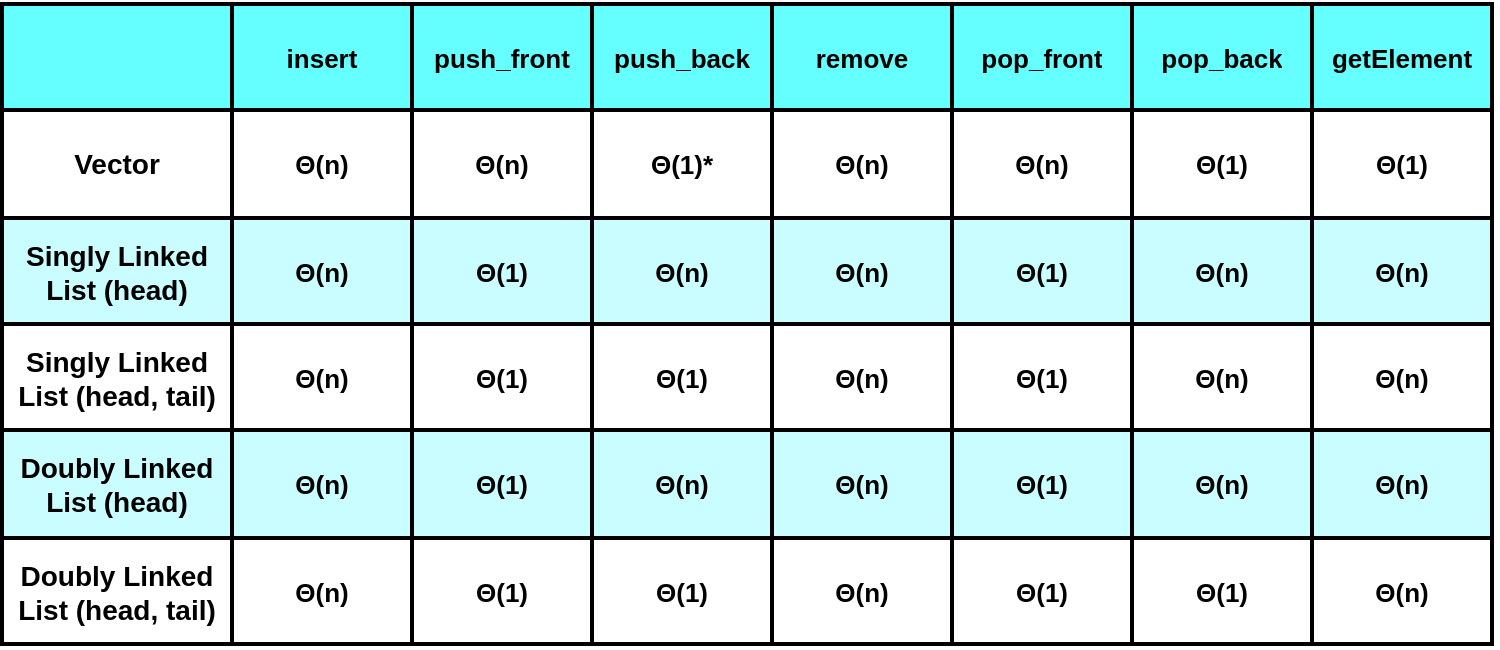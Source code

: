 <mxfile>
    <diagram id="EQwPjUYLHKWZq_4sfKHj" name="Page-1">
        <mxGraphModel dx="743" dy="642" grid="1" gridSize="10" guides="1" tooltips="1" connect="1" arrows="1" fold="1" page="1" pageScale="1" pageWidth="850" pageHeight="1100" background="#ffffff" math="0" shadow="0">
            <root>
                <mxCell id="0"/>
                <mxCell id="1" parent="0"/>
                <mxCell id="19" value="" style="shape=table;html=1;whiteSpace=wrap;startSize=0;container=1;collapsible=0;childLayout=tableLayout;strokeColor=#000000;strokeWidth=2;fillColor=#FFFFFF;fontColor=#000000;fontSize=13;fontStyle=1;verticalAlign=middle;" parent="1" vertex="1">
                    <mxGeometry x="405" y="40" width="270" height="160" as="geometry"/>
                </mxCell>
                <mxCell id="20" value="" style="shape=tableRow;horizontal=0;startSize=0;swimlaneHead=0;swimlaneBody=0;top=0;left=0;bottom=0;right=0;collapsible=0;dropTarget=0;fillColor=none;points=[[0,0.5],[1,0.5]];portConstraint=eastwest;strokeColor=#000000;strokeWidth=2;fontColor=#000000;fontSize=13;fontStyle=1;verticalAlign=middle;" parent="19" vertex="1">
                    <mxGeometry width="270" height="53" as="geometry"/>
                </mxCell>
                <mxCell id="21" value="remove" style="shape=partialRectangle;html=1;whiteSpace=wrap;connectable=0;fillColor=#66FFFF;top=0;left=0;bottom=0;right=0;overflow=hidden;strokeColor=#66FFFF;strokeWidth=2;fontColor=#000000;fontSize=13;fontStyle=1;verticalAlign=middle;" parent="20" vertex="1">
                    <mxGeometry width="90" height="53" as="geometry">
                        <mxRectangle width="90" height="53" as="alternateBounds"/>
                    </mxGeometry>
                </mxCell>
                <mxCell id="22" value="pop_front" style="shape=partialRectangle;html=1;whiteSpace=wrap;connectable=0;fillColor=#66FFFF;top=0;left=0;bottom=0;right=0;overflow=hidden;strokeColor=#000000;strokeWidth=2;fontColor=#000000;fontSize=13;fontStyle=1;verticalAlign=middle;" parent="20" vertex="1">
                    <mxGeometry x="90" width="90" height="53" as="geometry">
                        <mxRectangle width="90" height="53" as="alternateBounds"/>
                    </mxGeometry>
                </mxCell>
                <mxCell id="23" value="pop_back" style="shape=partialRectangle;html=1;whiteSpace=wrap;connectable=0;fillColor=#66FFFF;top=0;left=0;bottom=0;right=0;overflow=hidden;strokeColor=#000000;strokeWidth=3;fontColor=#000000;fontSize=13;fontStyle=1;verticalAlign=middle;fillStyle=auto;perimeterSpacing=1;labelBorderColor=none;" parent="20" vertex="1">
                    <mxGeometry x="180" width="90" height="53" as="geometry">
                        <mxRectangle width="90" height="53" as="alternateBounds"/>
                    </mxGeometry>
                </mxCell>
                <mxCell id="24" value="" style="shape=tableRow;horizontal=0;startSize=0;swimlaneHead=0;swimlaneBody=0;top=0;left=0;bottom=0;right=0;collapsible=0;dropTarget=0;fillColor=none;points=[[0,0.5],[1,0.5]];portConstraint=eastwest;strokeColor=#000000;strokeWidth=2;fontColor=#000000;fontSize=13;fontStyle=1;verticalAlign=middle;" parent="19" vertex="1">
                    <mxGeometry y="53" width="270" height="54" as="geometry"/>
                </mxCell>
                <mxCell id="25" value="Θ(n)" style="shape=partialRectangle;html=1;whiteSpace=wrap;connectable=0;fillColor=none;top=0;left=0;bottom=0;right=0;overflow=hidden;strokeColor=#000000;strokeWidth=2;fontColor=#000000;fontSize=13;fontStyle=1;verticalAlign=middle;" parent="24" vertex="1">
                    <mxGeometry width="90" height="54" as="geometry">
                        <mxRectangle width="90" height="54" as="alternateBounds"/>
                    </mxGeometry>
                </mxCell>
                <mxCell id="26" value="Θ(n)" style="shape=partialRectangle;html=1;whiteSpace=wrap;connectable=0;fillColor=none;top=0;left=0;bottom=0;right=0;overflow=hidden;strokeColor=#000000;strokeWidth=2;fontColor=#000000;fontSize=13;fontStyle=1;verticalAlign=middle;" parent="24" vertex="1">
                    <mxGeometry x="90" width="90" height="54" as="geometry">
                        <mxRectangle width="90" height="54" as="alternateBounds"/>
                    </mxGeometry>
                </mxCell>
                <mxCell id="27" value="Θ(1)" style="shape=partialRectangle;html=1;whiteSpace=wrap;connectable=0;fillColor=none;top=0;left=0;bottom=0;right=0;overflow=hidden;strokeColor=#000000;strokeWidth=2;fontColor=#000000;fontSize=13;fontStyle=1;verticalAlign=middle;" parent="24" vertex="1">
                    <mxGeometry x="180" width="90" height="54" as="geometry">
                        <mxRectangle width="90" height="54" as="alternateBounds"/>
                    </mxGeometry>
                </mxCell>
                <mxCell id="28" value="" style="shape=tableRow;horizontal=0;startSize=0;swimlaneHead=0;swimlaneBody=0;top=0;left=0;bottom=0;right=0;collapsible=0;dropTarget=0;fillColor=none;points=[[0,0.5],[1,0.5]];portConstraint=eastwest;strokeColor=#000000;strokeWidth=2;fontColor=#000000;fontSize=13;fontStyle=1;verticalAlign=middle;" parent="19" vertex="1">
                    <mxGeometry y="107" width="270" height="53" as="geometry"/>
                </mxCell>
                <mxCell id="29" value="Θ(n)" style="shape=partialRectangle;html=1;whiteSpace=wrap;connectable=0;fillColor=#C9FDFF;top=0;left=0;bottom=0;right=0;overflow=hidden;strokeColor=#000000;strokeWidth=2;fontColor=#000000;fontSize=13;fontStyle=1;verticalAlign=middle;" parent="28" vertex="1">
                    <mxGeometry width="90" height="53" as="geometry">
                        <mxRectangle width="90" height="53" as="alternateBounds"/>
                    </mxGeometry>
                </mxCell>
                <mxCell id="30" value="Θ(1)" style="shape=partialRectangle;html=1;whiteSpace=wrap;connectable=0;fillColor=#C9FDFF;top=0;left=0;bottom=0;right=0;overflow=hidden;strokeColor=#000000;strokeWidth=2;fontColor=#000000;fontSize=13;fontStyle=1;verticalAlign=middle;" parent="28" vertex="1">
                    <mxGeometry x="90" width="90" height="53" as="geometry">
                        <mxRectangle width="90" height="53" as="alternateBounds"/>
                    </mxGeometry>
                </mxCell>
                <mxCell id="31" value="Θ(n)" style="shape=partialRectangle;html=1;whiteSpace=wrap;connectable=0;fillColor=#C9FDFF;top=0;left=0;bottom=0;right=0;overflow=hidden;pointerEvents=1;strokeColor=#000000;strokeWidth=2;fontColor=#000000;fontSize=13;fontStyle=1;verticalAlign=middle;" parent="28" vertex="1">
                    <mxGeometry x="180" width="90" height="53" as="geometry">
                        <mxRectangle width="90" height="53" as="alternateBounds"/>
                    </mxGeometry>
                </mxCell>
                <mxCell id="35" value="getElement" style="rounded=0;whiteSpace=wrap;html=1;strokeColor=#000000;strokeWidth=2;fillColor=#66FFFF;fontColor=#000000;fontSize=13;fontStyle=1;verticalAlign=middle;" parent="1" vertex="1">
                    <mxGeometry x="675" y="40" width="90" height="53" as="geometry"/>
                </mxCell>
                <mxCell id="36" value="Θ(1)" style="rounded=0;whiteSpace=wrap;html=1;strokeColor=#000000;strokeWidth=2;fillColor=#FFFFFF;fontColor=#000000;fontSize=13;fontStyle=1;verticalAlign=middle;" parent="1" vertex="1">
                    <mxGeometry x="675" y="93" width="90" height="54" as="geometry"/>
                </mxCell>
                <mxCell id="37" value="Θ(n)" style="rounded=0;whiteSpace=wrap;html=1;strokeColor=#000000;strokeWidth=2;fillColor=#C9FDFF;fontColor=#000000;fontSize=13;fontStyle=1;verticalAlign=middle;" parent="1" vertex="1">
                    <mxGeometry x="675" y="147" width="90" height="53" as="geometry"/>
                </mxCell>
                <mxCell id="39" value="" style="shape=table;html=1;whiteSpace=wrap;startSize=0;container=1;collapsible=0;childLayout=tableLayout;strokeColor=#000000;strokeWidth=2;fillColor=#FFFFFF;fontColor=#000000;fontSize=13;fontStyle=1;verticalAlign=middle;" parent="1" vertex="1">
                    <mxGeometry x="135" y="40" width="270" height="160" as="geometry"/>
                </mxCell>
                <mxCell id="40" value="" style="shape=tableRow;horizontal=0;startSize=0;swimlaneHead=0;swimlaneBody=0;top=0;left=0;bottom=0;right=0;collapsible=0;dropTarget=0;fillColor=none;points=[[0,0.5],[1,0.5]];portConstraint=eastwest;strokeColor=#000000;strokeWidth=2;fontColor=#000000;fontSize=13;fontStyle=1;verticalAlign=middle;" parent="39" vertex="1">
                    <mxGeometry width="270" height="53" as="geometry"/>
                </mxCell>
                <mxCell id="41" value="insert" style="shape=partialRectangle;html=1;whiteSpace=wrap;connectable=0;fillColor=#66FFFF;top=0;left=0;bottom=0;right=0;overflow=hidden;strokeColor=#000000;strokeWidth=2;fontColor=#000000;fontSize=13;fontStyle=1;verticalAlign=middle;" parent="40" vertex="1">
                    <mxGeometry width="90" height="53" as="geometry">
                        <mxRectangle width="90" height="53" as="alternateBounds"/>
                    </mxGeometry>
                </mxCell>
                <mxCell id="42" value="push_front" style="shape=partialRectangle;html=1;whiteSpace=wrap;connectable=0;fillColor=#66FFFF;top=0;left=0;bottom=0;right=0;overflow=hidden;strokeColor=#000000;strokeWidth=2;fontColor=#000000;fontSize=13;fontStyle=1;verticalAlign=middle;" parent="40" vertex="1">
                    <mxGeometry x="90" width="90" height="53" as="geometry">
                        <mxRectangle width="90" height="53" as="alternateBounds"/>
                    </mxGeometry>
                </mxCell>
                <mxCell id="43" value="push_back" style="shape=partialRectangle;html=1;whiteSpace=wrap;connectable=0;fillColor=#66FFFF;top=0;left=0;bottom=0;right=0;overflow=hidden;strokeColor=#000000;strokeWidth=2;fontColor=#000000;fontSize=13;fontStyle=1;verticalAlign=middle;" parent="40" vertex="1">
                    <mxGeometry x="180" width="90" height="53" as="geometry">
                        <mxRectangle width="90" height="53" as="alternateBounds"/>
                    </mxGeometry>
                </mxCell>
                <mxCell id="44" value="" style="shape=tableRow;horizontal=0;startSize=0;swimlaneHead=0;swimlaneBody=0;top=0;left=0;bottom=0;right=0;collapsible=0;dropTarget=0;fillColor=none;points=[[0,0.5],[1,0.5]];portConstraint=eastwest;strokeColor=#000000;strokeWidth=2;fontColor=#000000;fontSize=13;fontStyle=1;verticalAlign=middle;" parent="39" vertex="1">
                    <mxGeometry y="53" width="270" height="54" as="geometry"/>
                </mxCell>
                <mxCell id="45" value="Θ(n)" style="shape=partialRectangle;html=1;whiteSpace=wrap;connectable=0;fillColor=none;top=0;left=0;bottom=0;right=0;overflow=hidden;strokeColor=#000000;strokeWidth=2;fontColor=#000000;fontSize=13;fontStyle=1;verticalAlign=middle;" parent="44" vertex="1">
                    <mxGeometry width="90" height="54" as="geometry">
                        <mxRectangle width="90" height="54" as="alternateBounds"/>
                    </mxGeometry>
                </mxCell>
                <mxCell id="46" value="Θ(n)" style="shape=partialRectangle;html=1;whiteSpace=wrap;connectable=0;fillColor=none;top=0;left=0;bottom=0;right=0;overflow=hidden;strokeColor=#000000;strokeWidth=2;fontColor=#000000;fontSize=13;fontStyle=1;verticalAlign=middle;" parent="44" vertex="1">
                    <mxGeometry x="90" width="90" height="54" as="geometry">
                        <mxRectangle width="90" height="54" as="alternateBounds"/>
                    </mxGeometry>
                </mxCell>
                <mxCell id="47" value="Θ(1)*" style="shape=partialRectangle;html=1;whiteSpace=wrap;connectable=0;fillColor=none;top=0;left=0;bottom=0;right=0;overflow=hidden;strokeColor=#000000;strokeWidth=2;fontColor=#000000;fontSize=13;fontStyle=1;verticalAlign=middle;" parent="44" vertex="1">
                    <mxGeometry x="180" width="90" height="54" as="geometry">
                        <mxRectangle width="90" height="54" as="alternateBounds"/>
                    </mxGeometry>
                </mxCell>
                <mxCell id="48" value="" style="shape=tableRow;horizontal=0;startSize=0;swimlaneHead=0;swimlaneBody=0;top=0;left=0;bottom=0;right=0;collapsible=0;dropTarget=0;fillColor=#C9FDFF;points=[[0,0.5],[1,0.5]];portConstraint=eastwest;strokeColor=#000000;strokeWidth=2;fontColor=#000000;fontSize=13;fontStyle=1;verticalAlign=middle;" parent="39" vertex="1">
                    <mxGeometry y="107" width="270" height="53" as="geometry"/>
                </mxCell>
                <mxCell id="49" value="Θ(n)" style="shape=partialRectangle;html=1;whiteSpace=wrap;connectable=0;fillColor=#C9FDFF;top=0;left=0;bottom=0;right=0;overflow=hidden;strokeColor=#000000;strokeWidth=2;fontColor=#000000;fontSize=13;fontStyle=1;verticalAlign=middle;" parent="48" vertex="1">
                    <mxGeometry width="90" height="53" as="geometry">
                        <mxRectangle width="90" height="53" as="alternateBounds"/>
                    </mxGeometry>
                </mxCell>
                <mxCell id="50" value="Θ(1)" style="shape=partialRectangle;html=1;whiteSpace=wrap;connectable=0;fillColor=#C9FDFF;top=0;left=0;bottom=0;right=0;overflow=hidden;strokeColor=#000000;strokeWidth=2;fontColor=#000000;fontSize=13;fontStyle=1;verticalAlign=middle;" parent="48" vertex="1">
                    <mxGeometry x="90" width="90" height="53" as="geometry">
                        <mxRectangle width="90" height="53" as="alternateBounds"/>
                    </mxGeometry>
                </mxCell>
                <mxCell id="51" value="Θ(n)" style="shape=partialRectangle;html=1;whiteSpace=wrap;connectable=0;fillColor=none;top=0;left=0;bottom=0;right=0;overflow=hidden;pointerEvents=1;strokeColor=#000000;strokeWidth=2;fontColor=#000000;fontSize=13;fontStyle=1;verticalAlign=middle;" parent="48" vertex="1">
                    <mxGeometry x="180" width="90" height="53" as="geometry">
                        <mxRectangle width="90" height="53" as="alternateBounds"/>
                    </mxGeometry>
                </mxCell>
                <mxCell id="68" value="Vector" style="rounded=0;whiteSpace=wrap;html=1;strokeColor=#000000;strokeWidth=2;fillColor=#FFFFFF;fontColor=#000000;fontSize=14;fontStyle=1" parent="1" vertex="1">
                    <mxGeometry x="20" y="93" width="115" height="54" as="geometry"/>
                </mxCell>
                <mxCell id="69" value="Singly Linked List (head)" style="rounded=0;whiteSpace=wrap;html=1;strokeColor=#000000;strokeWidth=2;fillColor=#C9FDFF;fontColor=#000000;fontSize=14;fontStyle=1" parent="1" vertex="1">
                    <mxGeometry x="20" y="147" width="115" height="53" as="geometry"/>
                </mxCell>
                <mxCell id="71" value="" style="rounded=0;whiteSpace=wrap;html=1;strokeColor=#000000;strokeWidth=2;fillColor=#66FFFF;fontColor=#000000;fontSize=14;fontStyle=1" parent="1" vertex="1">
                    <mxGeometry x="20" y="40" width="115" height="53" as="geometry"/>
                </mxCell>
                <mxCell id="72" value="" style="shape=table;html=1;whiteSpace=wrap;startSize=0;container=1;collapsible=0;childLayout=tableLayout;strokeColor=#000000;strokeWidth=2;fillColor=#FFFFFF;fontColor=#000000;fontSize=13;fontStyle=1;verticalAlign=middle;" parent="1" vertex="1">
                    <mxGeometry x="135" y="200" width="270" height="160" as="geometry"/>
                </mxCell>
                <mxCell id="73" value="" style="shape=tableRow;horizontal=0;startSize=0;swimlaneHead=0;swimlaneBody=0;top=0;left=0;bottom=0;right=0;collapsible=0;dropTarget=0;fillColor=none;points=[[0,0.5],[1,0.5]];portConstraint=eastwest;strokeColor=#000000;strokeWidth=2;fontColor=#000000;fontSize=13;fontStyle=1;verticalAlign=middle;" parent="72" vertex="1">
                    <mxGeometry width="270" height="53" as="geometry"/>
                </mxCell>
                <mxCell id="74" value="Θ(n)" style="shape=partialRectangle;html=1;whiteSpace=wrap;connectable=0;fillColor=none;top=0;left=0;bottom=0;right=0;overflow=hidden;strokeColor=#000000;strokeWidth=2;fontColor=#000000;fontSize=13;fontStyle=1;verticalAlign=middle;" parent="73" vertex="1">
                    <mxGeometry width="90" height="53" as="geometry">
                        <mxRectangle width="90" height="53" as="alternateBounds"/>
                    </mxGeometry>
                </mxCell>
                <mxCell id="75" value="Θ(1)" style="shape=partialRectangle;html=1;whiteSpace=wrap;connectable=0;fillColor=none;top=0;left=0;bottom=0;right=0;overflow=hidden;strokeColor=#000000;strokeWidth=2;fontColor=#000000;fontSize=13;fontStyle=1;verticalAlign=middle;" parent="73" vertex="1">
                    <mxGeometry x="90" width="90" height="53" as="geometry">
                        <mxRectangle width="90" height="53" as="alternateBounds"/>
                    </mxGeometry>
                </mxCell>
                <mxCell id="76" value="Θ(1)" style="shape=partialRectangle;html=1;whiteSpace=wrap;connectable=0;fillColor=none;top=0;left=0;bottom=0;right=0;overflow=hidden;strokeColor=#000000;strokeWidth=2;fontColor=#000000;fontSize=13;fontStyle=1;verticalAlign=middle;" parent="73" vertex="1">
                    <mxGeometry x="180" width="90" height="53" as="geometry">
                        <mxRectangle width="90" height="53" as="alternateBounds"/>
                    </mxGeometry>
                </mxCell>
                <mxCell id="77" value="" style="shape=tableRow;horizontal=0;startSize=0;swimlaneHead=0;swimlaneBody=0;top=0;left=0;bottom=0;right=0;collapsible=0;dropTarget=0;fillColor=none;points=[[0,0.5],[1,0.5]];portConstraint=eastwest;strokeColor=#000000;strokeWidth=2;fontColor=#000000;fontSize=13;fontStyle=1;verticalAlign=middle;" parent="72" vertex="1">
                    <mxGeometry y="53" width="270" height="54" as="geometry"/>
                </mxCell>
                <mxCell id="78" value="Θ(n)" style="shape=partialRectangle;html=1;whiteSpace=wrap;connectable=0;fillColor=#C9FDFF;top=0;left=0;bottom=0;right=0;overflow=hidden;strokeColor=#000000;strokeWidth=2;fontColor=#000000;fontSize=13;fontStyle=1;verticalAlign=middle;" parent="77" vertex="1">
                    <mxGeometry width="90" height="54" as="geometry">
                        <mxRectangle width="90" height="54" as="alternateBounds"/>
                    </mxGeometry>
                </mxCell>
                <mxCell id="79" value="Θ(1)" style="shape=partialRectangle;html=1;whiteSpace=wrap;connectable=0;fillColor=#C9FDFF;top=0;left=0;bottom=0;right=0;overflow=hidden;strokeColor=#000000;strokeWidth=2;fontColor=#000000;fontSize=13;fontStyle=1;verticalAlign=middle;" parent="77" vertex="1">
                    <mxGeometry x="90" width="90" height="54" as="geometry">
                        <mxRectangle width="90" height="54" as="alternateBounds"/>
                    </mxGeometry>
                </mxCell>
                <mxCell id="80" value="Θ(n)" style="shape=partialRectangle;html=1;whiteSpace=wrap;connectable=0;fillColor=#C9FDFF;top=0;left=0;bottom=0;right=0;overflow=hidden;strokeColor=#000000;strokeWidth=2;fontColor=#000000;fontSize=13;fontStyle=1;verticalAlign=middle;" parent="77" vertex="1">
                    <mxGeometry x="180" width="90" height="54" as="geometry">
                        <mxRectangle width="90" height="54" as="alternateBounds"/>
                    </mxGeometry>
                </mxCell>
                <mxCell id="81" value="" style="shape=tableRow;horizontal=0;startSize=0;swimlaneHead=0;swimlaneBody=0;top=0;left=0;bottom=0;right=0;collapsible=0;dropTarget=0;fillColor=none;points=[[0,0.5],[1,0.5]];portConstraint=eastwest;strokeColor=#000000;strokeWidth=2;fontColor=#000000;fontSize=13;fontStyle=1;verticalAlign=middle;" parent="72" vertex="1">
                    <mxGeometry y="107" width="270" height="53" as="geometry"/>
                </mxCell>
                <mxCell id="82" value="Θ(n)" style="shape=partialRectangle;html=1;whiteSpace=wrap;connectable=0;fillColor=none;top=0;left=0;bottom=0;right=0;overflow=hidden;strokeColor=#000000;strokeWidth=2;fontColor=#000000;fontSize=13;fontStyle=1;verticalAlign=middle;" parent="81" vertex="1">
                    <mxGeometry width="90" height="53" as="geometry">
                        <mxRectangle width="90" height="53" as="alternateBounds"/>
                    </mxGeometry>
                </mxCell>
                <mxCell id="83" value="Θ(1)" style="shape=partialRectangle;html=1;whiteSpace=wrap;connectable=0;fillColor=none;top=0;left=0;bottom=0;right=0;overflow=hidden;strokeColor=#000000;strokeWidth=2;fontColor=#000000;fontSize=13;fontStyle=1;verticalAlign=middle;" parent="81" vertex="1">
                    <mxGeometry x="90" width="90" height="53" as="geometry">
                        <mxRectangle width="90" height="53" as="alternateBounds"/>
                    </mxGeometry>
                </mxCell>
                <mxCell id="84" value="Θ(1)" style="shape=partialRectangle;html=1;whiteSpace=wrap;connectable=0;fillColor=none;top=0;left=0;bottom=0;right=0;overflow=hidden;pointerEvents=1;strokeColor=#000000;strokeWidth=2;fontColor=#000000;fontSize=13;fontStyle=1;verticalAlign=middle;" parent="81" vertex="1">
                    <mxGeometry x="180" width="90" height="53" as="geometry">
                        <mxRectangle width="90" height="53" as="alternateBounds"/>
                    </mxGeometry>
                </mxCell>
                <mxCell id="85" value="" style="shape=table;html=1;whiteSpace=wrap;startSize=0;container=1;collapsible=0;childLayout=tableLayout;strokeColor=#000000;strokeWidth=2;fillColor=#FFFFFF;fontColor=#000000;fontSize=13;fontStyle=1;verticalAlign=middle;" parent="1" vertex="1">
                    <mxGeometry x="405" y="200" width="270" height="160" as="geometry"/>
                </mxCell>
                <mxCell id="86" value="" style="shape=tableRow;horizontal=0;startSize=0;swimlaneHead=0;swimlaneBody=0;top=0;left=0;bottom=0;right=0;collapsible=0;dropTarget=0;fillColor=none;points=[[0,0.5],[1,0.5]];portConstraint=eastwest;strokeColor=#000000;strokeWidth=2;fontColor=#000000;fontSize=13;fontStyle=1;verticalAlign=middle;" parent="85" vertex="1">
                    <mxGeometry width="270" height="53" as="geometry"/>
                </mxCell>
                <mxCell id="87" value="Θ(n)" style="shape=partialRectangle;html=1;whiteSpace=wrap;connectable=0;fillColor=none;top=0;left=0;bottom=0;right=0;overflow=hidden;strokeColor=#000000;strokeWidth=2;fontColor=#000000;fontSize=13;fontStyle=1;verticalAlign=middle;" parent="86" vertex="1">
                    <mxGeometry width="90" height="53" as="geometry">
                        <mxRectangle width="90" height="53" as="alternateBounds"/>
                    </mxGeometry>
                </mxCell>
                <mxCell id="88" value="Θ(1)" style="shape=partialRectangle;html=1;whiteSpace=wrap;connectable=0;fillColor=none;top=0;left=0;bottom=0;right=0;overflow=hidden;strokeColor=#000000;strokeWidth=2;fontColor=#000000;fontSize=13;fontStyle=1;verticalAlign=middle;" parent="86" vertex="1">
                    <mxGeometry x="90" width="90" height="53" as="geometry">
                        <mxRectangle width="90" height="53" as="alternateBounds"/>
                    </mxGeometry>
                </mxCell>
                <mxCell id="89" value="Θ(n)" style="shape=partialRectangle;html=1;whiteSpace=wrap;connectable=0;fillColor=none;top=0;left=0;bottom=0;right=0;overflow=hidden;strokeColor=#000000;strokeWidth=2;fontColor=#000000;fontSize=13;fontStyle=1;verticalAlign=middle;" parent="86" vertex="1">
                    <mxGeometry x="180" width="90" height="53" as="geometry">
                        <mxRectangle width="90" height="53" as="alternateBounds"/>
                    </mxGeometry>
                </mxCell>
                <mxCell id="90" value="" style="shape=tableRow;horizontal=0;startSize=0;swimlaneHead=0;swimlaneBody=0;top=0;left=0;bottom=0;right=0;collapsible=0;dropTarget=0;fillColor=none;points=[[0,0.5],[1,0.5]];portConstraint=eastwest;strokeColor=#000000;strokeWidth=2;fontColor=#000000;fontSize=13;fontStyle=1;verticalAlign=middle;" parent="85" vertex="1">
                    <mxGeometry y="53" width="270" height="54" as="geometry"/>
                </mxCell>
                <mxCell id="91" value="Θ(n)" style="shape=partialRectangle;html=1;whiteSpace=wrap;connectable=0;fillColor=#C9FDFF;top=0;left=0;bottom=0;right=0;overflow=hidden;strokeColor=#000000;strokeWidth=2;fontColor=#000000;fontSize=13;fontStyle=1;verticalAlign=middle;" parent="90" vertex="1">
                    <mxGeometry width="90" height="54" as="geometry">
                        <mxRectangle width="90" height="54" as="alternateBounds"/>
                    </mxGeometry>
                </mxCell>
                <mxCell id="92" value="Θ(1)" style="shape=partialRectangle;html=1;whiteSpace=wrap;connectable=0;fillColor=#C9FDFF;top=0;left=0;bottom=0;right=0;overflow=hidden;strokeColor=#000000;strokeWidth=2;fontColor=#000000;fontSize=13;fontStyle=1;verticalAlign=middle;" parent="90" vertex="1">
                    <mxGeometry x="90" width="90" height="54" as="geometry">
                        <mxRectangle width="90" height="54" as="alternateBounds"/>
                    </mxGeometry>
                </mxCell>
                <mxCell id="93" value="Θ(n)" style="shape=partialRectangle;html=1;whiteSpace=wrap;connectable=0;fillColor=#C9FDFF;top=0;left=0;bottom=0;right=0;overflow=hidden;strokeColor=#000000;strokeWidth=2;fontColor=#000000;fontSize=13;fontStyle=1;verticalAlign=middle;gradientColor=none;" parent="90" vertex="1">
                    <mxGeometry x="180" width="90" height="54" as="geometry">
                        <mxRectangle width="90" height="54" as="alternateBounds"/>
                    </mxGeometry>
                </mxCell>
                <mxCell id="94" value="" style="shape=tableRow;horizontal=0;startSize=0;swimlaneHead=0;swimlaneBody=0;top=0;left=0;bottom=0;right=0;collapsible=0;dropTarget=0;fillColor=none;points=[[0,0.5],[1,0.5]];portConstraint=eastwest;strokeColor=#000000;strokeWidth=2;fontColor=#000000;fontSize=13;fontStyle=1;verticalAlign=middle;" parent="85" vertex="1">
                    <mxGeometry y="107" width="270" height="53" as="geometry"/>
                </mxCell>
                <mxCell id="95" value="Θ(n)" style="shape=partialRectangle;html=1;whiteSpace=wrap;connectable=0;fillColor=none;top=0;left=0;bottom=0;right=0;overflow=hidden;strokeColor=#000000;strokeWidth=2;fontColor=#000000;fontSize=13;fontStyle=1;verticalAlign=middle;" parent="94" vertex="1">
                    <mxGeometry width="90" height="53" as="geometry">
                        <mxRectangle width="90" height="53" as="alternateBounds"/>
                    </mxGeometry>
                </mxCell>
                <mxCell id="96" value="Θ(1)" style="shape=partialRectangle;html=1;whiteSpace=wrap;connectable=0;fillColor=none;top=0;left=0;bottom=0;right=0;overflow=hidden;strokeColor=#000000;strokeWidth=2;fontColor=#000000;fontSize=13;fontStyle=1;verticalAlign=middle;" parent="94" vertex="1">
                    <mxGeometry x="90" width="90" height="53" as="geometry">
                        <mxRectangle width="90" height="53" as="alternateBounds"/>
                    </mxGeometry>
                </mxCell>
                <mxCell id="97" value="Θ(1)" style="shape=partialRectangle;html=1;whiteSpace=wrap;connectable=0;fillColor=none;top=0;left=0;bottom=0;right=0;overflow=hidden;pointerEvents=1;strokeColor=#000000;strokeWidth=2;fontColor=#000000;fontSize=13;fontStyle=1;verticalAlign=middle;" parent="94" vertex="1">
                    <mxGeometry x="180" width="90" height="53" as="geometry">
                        <mxRectangle width="90" height="53" as="alternateBounds"/>
                    </mxGeometry>
                </mxCell>
                <mxCell id="98" value="Θ(n)" style="rounded=0;whiteSpace=wrap;html=1;strokeColor=#000000;strokeWidth=2;fillColor=#FFFFFF;fontColor=#000000;fontSize=13;fontStyle=1;verticalAlign=middle;" parent="1" vertex="1">
                    <mxGeometry x="675" y="200" width="90" height="53" as="geometry"/>
                </mxCell>
                <mxCell id="99" value="Θ(n)" style="rounded=0;whiteSpace=wrap;html=1;strokeColor=#000000;strokeWidth=2;fillColor=#C9FDFF;fontColor=#000000;fontSize=13;fontStyle=1;verticalAlign=middle;" parent="1" vertex="1">
                    <mxGeometry x="675" y="253" width="90" height="54" as="geometry"/>
                </mxCell>
                <mxCell id="100" value="Θ(n)" style="rounded=0;whiteSpace=wrap;html=1;strokeColor=#000000;strokeWidth=2;fillColor=#FFFFFF;fontColor=#000000;fontSize=13;fontStyle=1;verticalAlign=middle;" parent="1" vertex="1">
                    <mxGeometry x="675" y="307" width="90" height="53" as="geometry"/>
                </mxCell>
                <mxCell id="101" value="Singly Linked List (head, tail)" style="rounded=0;whiteSpace=wrap;html=1;strokeColor=#000000;strokeWidth=2;fillColor=#FFFFFF;fontColor=#000000;fontSize=14;fontStyle=1" parent="1" vertex="1">
                    <mxGeometry x="20" y="200" width="115" height="53" as="geometry"/>
                </mxCell>
                <mxCell id="102" value="Doubly Linked List (head)" style="rounded=0;whiteSpace=wrap;html=1;strokeColor=#000000;strokeWidth=2;fillColor=#C9FDFF;fontColor=#000000;fontSize=14;fontStyle=1" parent="1" vertex="1">
                    <mxGeometry x="20" y="253" width="115" height="54" as="geometry"/>
                </mxCell>
                <mxCell id="103" value="Doubly Linked List (head, tail)" style="rounded=0;whiteSpace=wrap;html=1;strokeColor=#000000;strokeWidth=2;fillColor=#FFFFFF;fontColor=#000000;fontSize=14;fontStyle=1" parent="1" vertex="1">
                    <mxGeometry x="20" y="307" width="115" height="53" as="geometry"/>
                </mxCell>
                <mxCell id="104" value="" style="endArrow=none;html=1;fontColor=#000000;strokeWidth=2;strokeColor=#000000;" parent="1" edge="1">
                    <mxGeometry width="50" height="50" relative="1" as="geometry">
                        <mxPoint x="225" y="360" as="sourcePoint"/>
                        <mxPoint x="225" y="40" as="targetPoint"/>
                    </mxGeometry>
                </mxCell>
                <mxCell id="105" value="" style="endArrow=none;html=1;fontColor=#000000;strokeWidth=2;strokeColor=#000000;" parent="1" edge="1">
                    <mxGeometry width="50" height="50" relative="1" as="geometry">
                        <mxPoint x="315" y="360" as="sourcePoint"/>
                        <mxPoint x="315" y="40" as="targetPoint"/>
                    </mxGeometry>
                </mxCell>
                <mxCell id="106" value="" style="endArrow=none;html=1;fontColor=#000000;strokeWidth=2;strokeColor=#000000;" parent="1" edge="1">
                    <mxGeometry width="50" height="50" relative="1" as="geometry">
                        <mxPoint x="405" y="360" as="sourcePoint"/>
                        <mxPoint x="405" y="40" as="targetPoint"/>
                    </mxGeometry>
                </mxCell>
                <mxCell id="107" value="" style="endArrow=none;html=1;fontColor=#000000;strokeWidth=2;strokeColor=#000000;" parent="1" edge="1">
                    <mxGeometry width="50" height="50" relative="1" as="geometry">
                        <mxPoint x="495" y="360" as="sourcePoint"/>
                        <mxPoint x="495" y="40" as="targetPoint"/>
                    </mxGeometry>
                </mxCell>
                <mxCell id="108" value="" style="endArrow=none;html=1;fontColor=#000000;strokeWidth=2;strokeColor=#000000;" parent="1" edge="1">
                    <mxGeometry width="50" height="50" relative="1" as="geometry">
                        <mxPoint x="585" y="360" as="sourcePoint"/>
                        <mxPoint x="585" y="40" as="targetPoint"/>
                    </mxGeometry>
                </mxCell>
                <mxCell id="109" value="" style="endArrow=none;html=1;fontColor=#000000;strokeWidth=2;strokeColor=#000000;" parent="1" edge="1">
                    <mxGeometry width="50" height="50" relative="1" as="geometry">
                        <mxPoint x="766" y="93" as="sourcePoint"/>
                        <mxPoint x="135" y="93" as="targetPoint"/>
                    </mxGeometry>
                </mxCell>
                <mxCell id="110" value="" style="endArrow=none;html=1;fontColor=#000000;strokeWidth=2;strokeColor=#000000;" parent="1" edge="1">
                    <mxGeometry width="50" height="50" relative="1" as="geometry">
                        <mxPoint x="765" y="40" as="sourcePoint"/>
                        <mxPoint x="134" y="40" as="targetPoint"/>
                    </mxGeometry>
                </mxCell>
                <mxCell id="111" value="" style="endArrow=none;html=1;fontColor=#000000;strokeWidth=2;strokeColor=#000000;" parent="1" edge="1">
                    <mxGeometry width="50" height="50" relative="1" as="geometry">
                        <mxPoint x="766" y="147" as="sourcePoint"/>
                        <mxPoint x="135" y="147" as="targetPoint"/>
                    </mxGeometry>
                </mxCell>
                <mxCell id="112" value="" style="endArrow=none;html=1;fontColor=#000000;strokeWidth=2;strokeColor=#000000;" parent="1" edge="1">
                    <mxGeometry width="50" height="50" relative="1" as="geometry">
                        <mxPoint x="766" y="253" as="sourcePoint"/>
                        <mxPoint x="135" y="253" as="targetPoint"/>
                    </mxGeometry>
                </mxCell>
                <mxCell id="113" value="" style="endArrow=none;html=1;fontColor=#000000;strokeWidth=2;strokeColor=#000000;" parent="1" edge="1">
                    <mxGeometry width="50" height="50" relative="1" as="geometry">
                        <mxPoint x="765" y="307" as="sourcePoint"/>
                        <mxPoint x="134" y="307" as="targetPoint"/>
                    </mxGeometry>
                </mxCell>
            </root>
        </mxGraphModel>
    </diagram>
</mxfile>